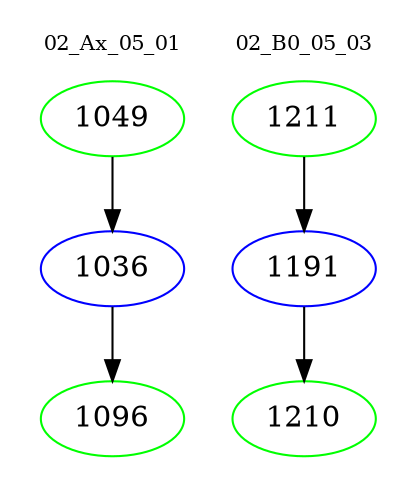 digraph{
subgraph cluster_0 {
color = white
label = "02_Ax_05_01";
fontsize=10;
T0_1049 [label="1049", color="green"]
T0_1049 -> T0_1036 [color="black"]
T0_1036 [label="1036", color="blue"]
T0_1036 -> T0_1096 [color="black"]
T0_1096 [label="1096", color="green"]
}
subgraph cluster_1 {
color = white
label = "02_B0_05_03";
fontsize=10;
T1_1211 [label="1211", color="green"]
T1_1211 -> T1_1191 [color="black"]
T1_1191 [label="1191", color="blue"]
T1_1191 -> T1_1210 [color="black"]
T1_1210 [label="1210", color="green"]
}
}
